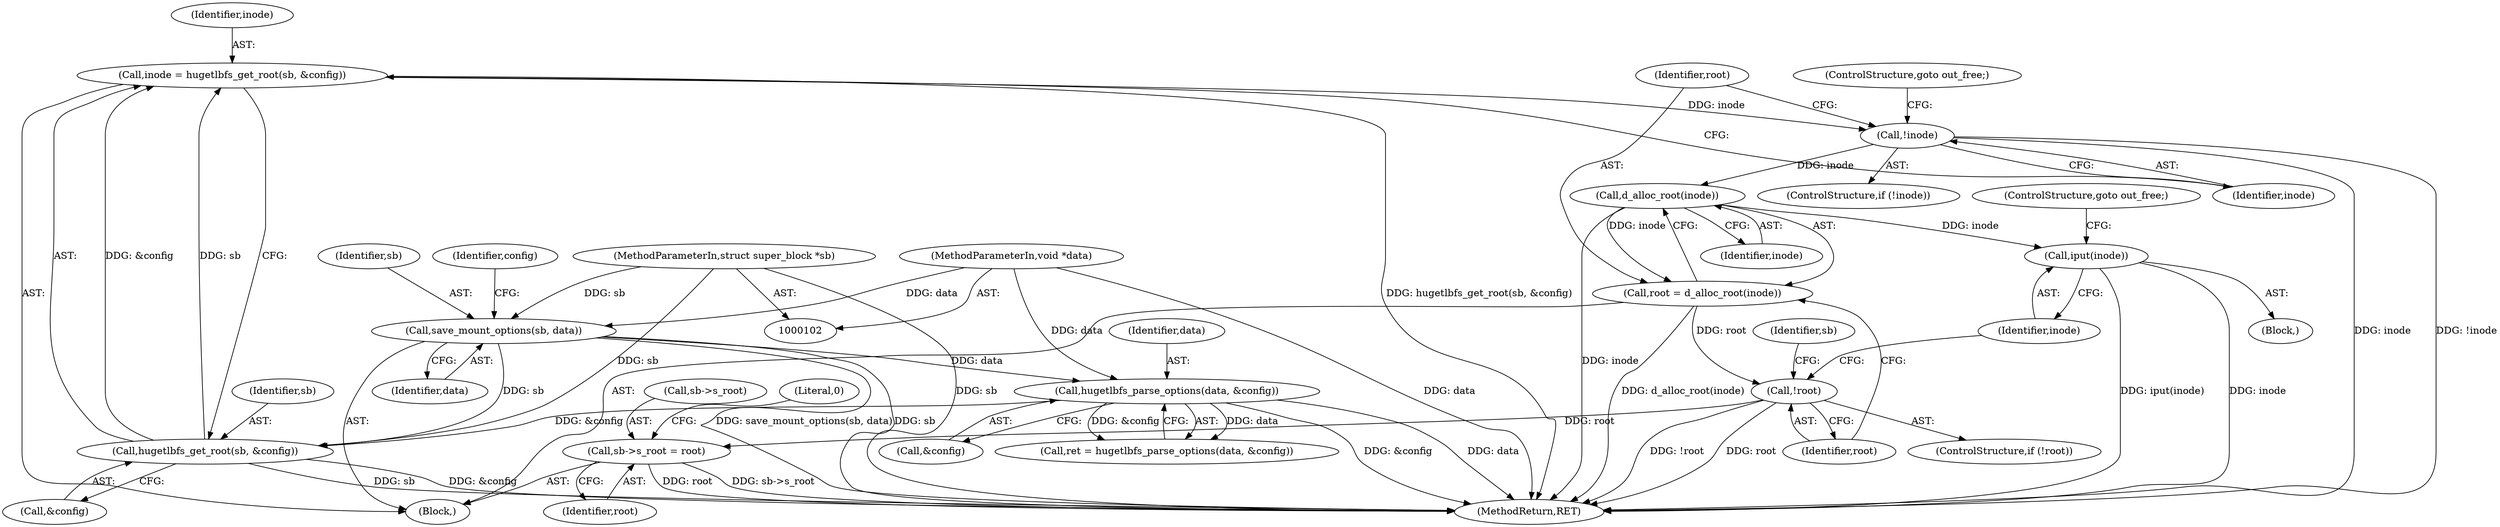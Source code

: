 digraph "0_linux_90481622d75715bfcb68501280a917dbfe516029_1@pointer" {
"1000265" [label="(Call,inode = hugetlbfs_get_root(sb, &config))"];
"1000267" [label="(Call,hugetlbfs_get_root(sb, &config))"];
"1000112" [label="(Call,save_mount_options(sb, data))"];
"1000103" [label="(MethodParameterIn,struct super_block *sb)"];
"1000104" [label="(MethodParameterIn,void *data)"];
"1000150" [label="(Call,hugetlbfs_parse_options(data, &config))"];
"1000272" [label="(Call,!inode)"];
"1000277" [label="(Call,d_alloc_root(inode))"];
"1000275" [label="(Call,root = d_alloc_root(inode))"];
"1000280" [label="(Call,!root)"];
"1000286" [label="(Call,sb->s_root = root)"];
"1000283" [label="(Call,iput(inode))"];
"1000268" [label="(Identifier,sb)"];
"1000282" [label="(Block,)"];
"1000287" [label="(Call,sb->s_root)"];
"1000269" [label="(Call,&config)"];
"1000148" [label="(Call,ret = hugetlbfs_parse_options(data, &config))"];
"1000274" [label="(ControlStructure,goto out_free;)"];
"1000280" [label="(Call,!root)"];
"1000112" [label="(Call,save_mount_options(sb, data))"];
"1000117" [label="(Identifier,config)"];
"1000275" [label="(Call,root = d_alloc_root(inode))"];
"1000278" [label="(Identifier,inode)"];
"1000271" [label="(ControlStructure,if (!inode))"];
"1000113" [label="(Identifier,sb)"];
"1000307" [label="(MethodReturn,RET)"];
"1000152" [label="(Call,&config)"];
"1000277" [label="(Call,d_alloc_root(inode))"];
"1000265" [label="(Call,inode = hugetlbfs_get_root(sb, &config))"];
"1000284" [label="(Identifier,inode)"];
"1000267" [label="(Call,hugetlbfs_get_root(sb, &config))"];
"1000151" [label="(Identifier,data)"];
"1000285" [label="(ControlStructure,goto out_free;)"];
"1000104" [label="(MethodParameterIn,void *data)"];
"1000276" [label="(Identifier,root)"];
"1000272" [label="(Call,!inode)"];
"1000281" [label="(Identifier,root)"];
"1000288" [label="(Identifier,sb)"];
"1000150" [label="(Call,hugetlbfs_parse_options(data, &config))"];
"1000290" [label="(Identifier,root)"];
"1000292" [label="(Literal,0)"];
"1000114" [label="(Identifier,data)"];
"1000106" [label="(Block,)"];
"1000273" [label="(Identifier,inode)"];
"1000286" [label="(Call,sb->s_root = root)"];
"1000266" [label="(Identifier,inode)"];
"1000283" [label="(Call,iput(inode))"];
"1000103" [label="(MethodParameterIn,struct super_block *sb)"];
"1000279" [label="(ControlStructure,if (!root))"];
"1000265" -> "1000106"  [label="AST: "];
"1000265" -> "1000267"  [label="CFG: "];
"1000266" -> "1000265"  [label="AST: "];
"1000267" -> "1000265"  [label="AST: "];
"1000273" -> "1000265"  [label="CFG: "];
"1000265" -> "1000307"  [label="DDG: hugetlbfs_get_root(sb, &config)"];
"1000267" -> "1000265"  [label="DDG: sb"];
"1000267" -> "1000265"  [label="DDG: &config"];
"1000265" -> "1000272"  [label="DDG: inode"];
"1000267" -> "1000269"  [label="CFG: "];
"1000268" -> "1000267"  [label="AST: "];
"1000269" -> "1000267"  [label="AST: "];
"1000267" -> "1000307"  [label="DDG: &config"];
"1000267" -> "1000307"  [label="DDG: sb"];
"1000112" -> "1000267"  [label="DDG: sb"];
"1000103" -> "1000267"  [label="DDG: sb"];
"1000150" -> "1000267"  [label="DDG: &config"];
"1000112" -> "1000106"  [label="AST: "];
"1000112" -> "1000114"  [label="CFG: "];
"1000113" -> "1000112"  [label="AST: "];
"1000114" -> "1000112"  [label="AST: "];
"1000117" -> "1000112"  [label="CFG: "];
"1000112" -> "1000307"  [label="DDG: save_mount_options(sb, data)"];
"1000112" -> "1000307"  [label="DDG: sb"];
"1000103" -> "1000112"  [label="DDG: sb"];
"1000104" -> "1000112"  [label="DDG: data"];
"1000112" -> "1000150"  [label="DDG: data"];
"1000103" -> "1000102"  [label="AST: "];
"1000103" -> "1000307"  [label="DDG: sb"];
"1000104" -> "1000102"  [label="AST: "];
"1000104" -> "1000307"  [label="DDG: data"];
"1000104" -> "1000150"  [label="DDG: data"];
"1000150" -> "1000148"  [label="AST: "];
"1000150" -> "1000152"  [label="CFG: "];
"1000151" -> "1000150"  [label="AST: "];
"1000152" -> "1000150"  [label="AST: "];
"1000148" -> "1000150"  [label="CFG: "];
"1000150" -> "1000307"  [label="DDG: data"];
"1000150" -> "1000307"  [label="DDG: &config"];
"1000150" -> "1000148"  [label="DDG: data"];
"1000150" -> "1000148"  [label="DDG: &config"];
"1000272" -> "1000271"  [label="AST: "];
"1000272" -> "1000273"  [label="CFG: "];
"1000273" -> "1000272"  [label="AST: "];
"1000274" -> "1000272"  [label="CFG: "];
"1000276" -> "1000272"  [label="CFG: "];
"1000272" -> "1000307"  [label="DDG: inode"];
"1000272" -> "1000307"  [label="DDG: !inode"];
"1000272" -> "1000277"  [label="DDG: inode"];
"1000277" -> "1000275"  [label="AST: "];
"1000277" -> "1000278"  [label="CFG: "];
"1000278" -> "1000277"  [label="AST: "];
"1000275" -> "1000277"  [label="CFG: "];
"1000277" -> "1000307"  [label="DDG: inode"];
"1000277" -> "1000275"  [label="DDG: inode"];
"1000277" -> "1000283"  [label="DDG: inode"];
"1000275" -> "1000106"  [label="AST: "];
"1000276" -> "1000275"  [label="AST: "];
"1000281" -> "1000275"  [label="CFG: "];
"1000275" -> "1000307"  [label="DDG: d_alloc_root(inode)"];
"1000275" -> "1000280"  [label="DDG: root"];
"1000280" -> "1000279"  [label="AST: "];
"1000280" -> "1000281"  [label="CFG: "];
"1000281" -> "1000280"  [label="AST: "];
"1000284" -> "1000280"  [label="CFG: "];
"1000288" -> "1000280"  [label="CFG: "];
"1000280" -> "1000307"  [label="DDG: !root"];
"1000280" -> "1000307"  [label="DDG: root"];
"1000280" -> "1000286"  [label="DDG: root"];
"1000286" -> "1000106"  [label="AST: "];
"1000286" -> "1000290"  [label="CFG: "];
"1000287" -> "1000286"  [label="AST: "];
"1000290" -> "1000286"  [label="AST: "];
"1000292" -> "1000286"  [label="CFG: "];
"1000286" -> "1000307"  [label="DDG: sb->s_root"];
"1000286" -> "1000307"  [label="DDG: root"];
"1000283" -> "1000282"  [label="AST: "];
"1000283" -> "1000284"  [label="CFG: "];
"1000284" -> "1000283"  [label="AST: "];
"1000285" -> "1000283"  [label="CFG: "];
"1000283" -> "1000307"  [label="DDG: inode"];
"1000283" -> "1000307"  [label="DDG: iput(inode)"];
}
